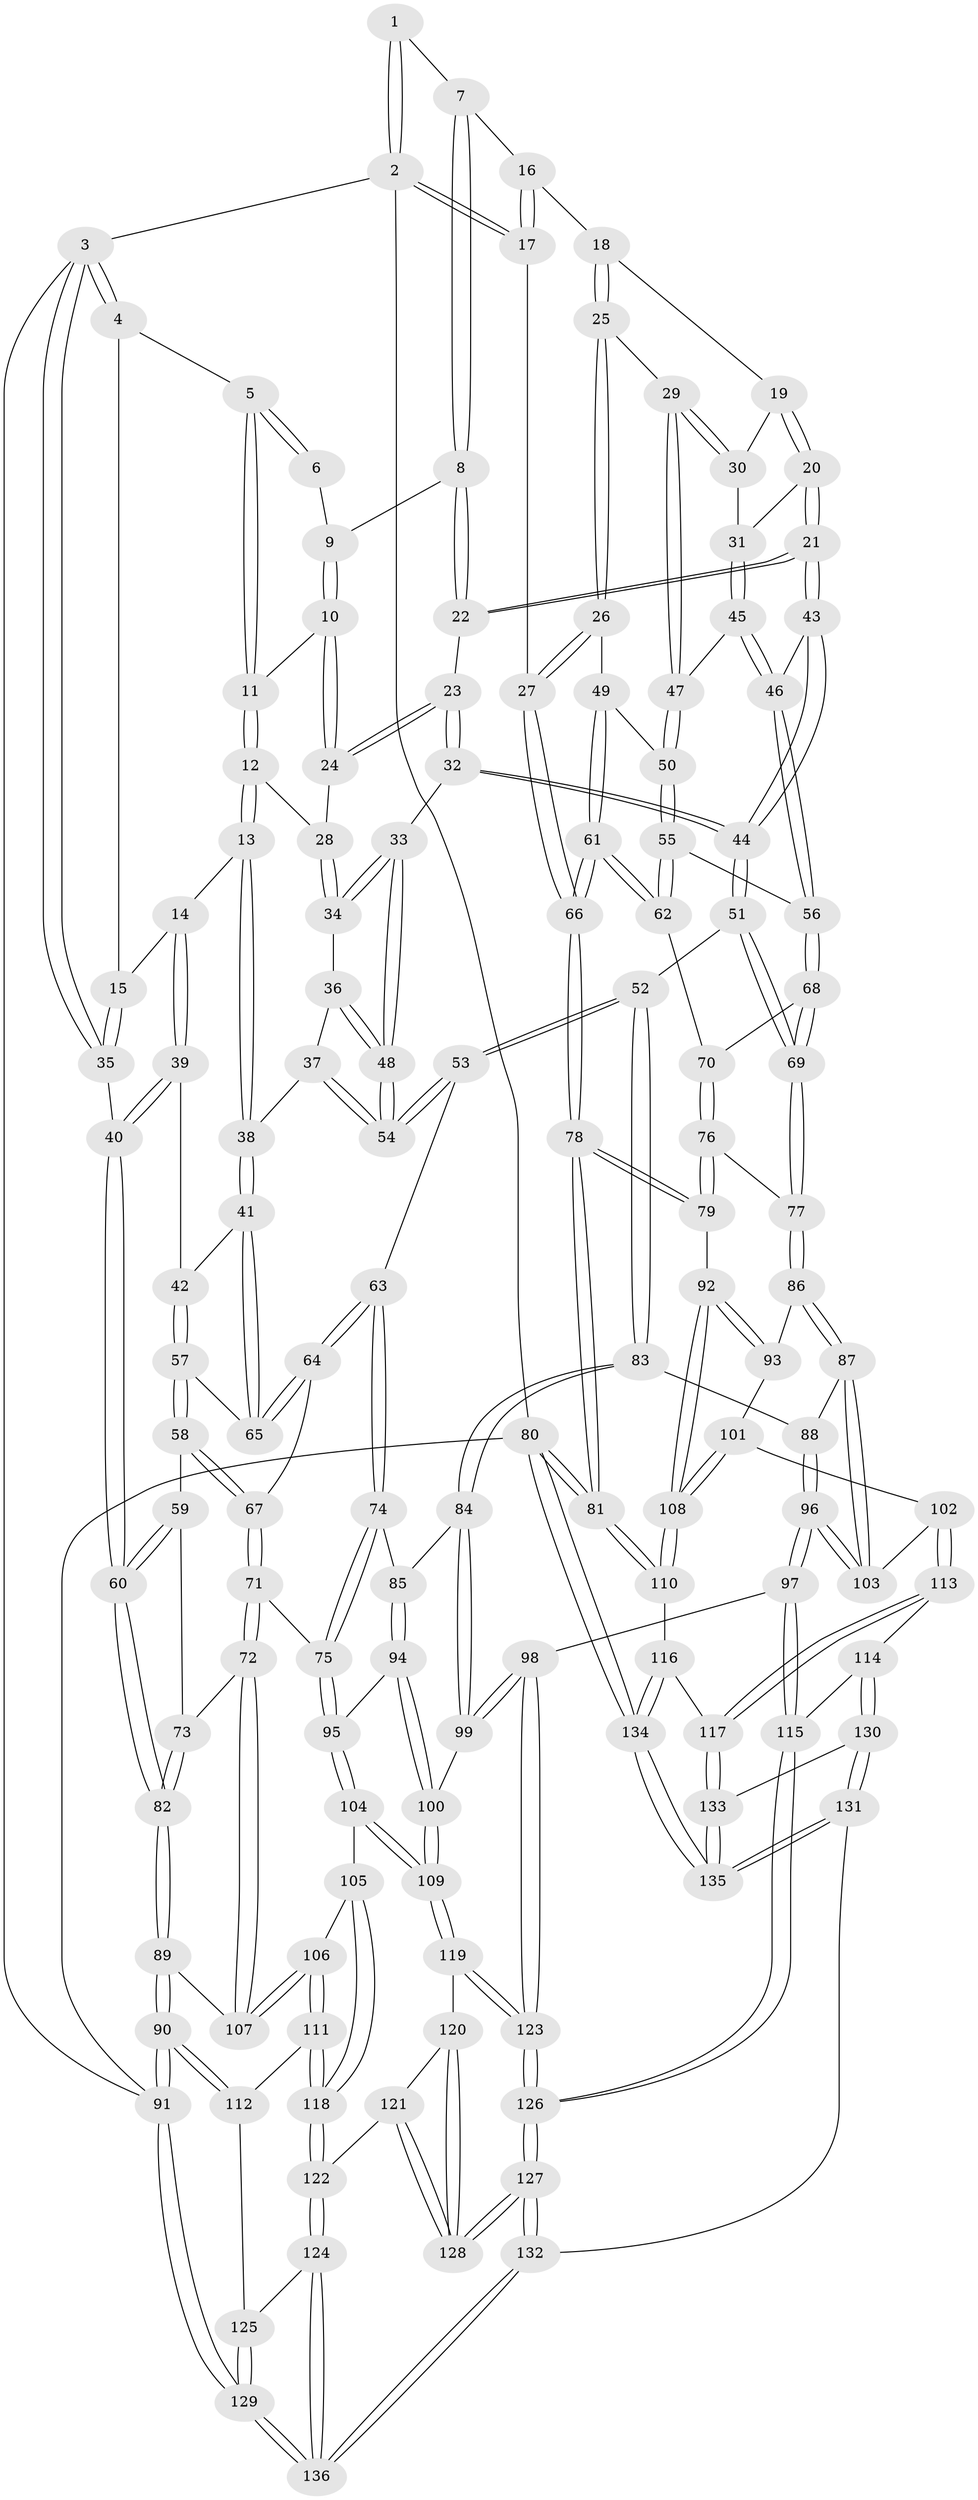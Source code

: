 // Generated by graph-tools (version 1.1) at 2025/38/03/09/25 02:38:33]
// undirected, 136 vertices, 337 edges
graph export_dot {
graph [start="1"]
  node [color=gray90,style=filled];
  1 [pos="+0.7052112634126447+0"];
  2 [pos="+1+0"];
  3 [pos="+0+0"];
  4 [pos="+0.21649753757322365+0"];
  5 [pos="+0.33183573807642097+0"];
  6 [pos="+0.5744004656961202+0"];
  7 [pos="+0.7179352164950727+0.0634324384751943"];
  8 [pos="+0.7010057958019953+0.08470968191013797"];
  9 [pos="+0.5918696732416036+0.08529228148104813"];
  10 [pos="+0.47519910488078543+0.11530631169685437"];
  11 [pos="+0.3965561702386998+0.025551245497208327"];
  12 [pos="+0.2935004539464072+0.22601459500161006"];
  13 [pos="+0.2906676806008037+0.22876773429091996"];
  14 [pos="+0.16287076132468467+0.20810451537418967"];
  15 [pos="+0.1619983527947617+0.1917488133229842"];
  16 [pos="+0.814978075597527+0.10134175020853729"];
  17 [pos="+1+0"];
  18 [pos="+0.8424153926861232+0.16282676882405034"];
  19 [pos="+0.8283724989514801+0.18868906019323234"];
  20 [pos="+0.7630178100579571+0.24727494294393032"];
  21 [pos="+0.6950499331236403+0.24135102348469553"];
  22 [pos="+0.6752412744719947+0.21922243077298595"];
  23 [pos="+0.5584535982952799+0.22824435202313034"];
  24 [pos="+0.47608833152895647+0.11821631169486266"];
  25 [pos="+0.9830297456345944+0.18877285606228822"];
  26 [pos="+1+0.014829876225530161"];
  27 [pos="+1+0"];
  28 [pos="+0.4142697775800458+0.23643702487647061"];
  29 [pos="+0.9244701004755247+0.2782258167932186"];
  30 [pos="+0.8645790097258941+0.24636925056221173"];
  31 [pos="+0.7965866655255323+0.2812790111881207"];
  32 [pos="+0.5367615182256023+0.2789861439013826"];
  33 [pos="+0.5175215931042882+0.29153217980552504"];
  34 [pos="+0.42282365137831374+0.27517984242133"];
  35 [pos="+0+0"];
  36 [pos="+0.40633008728428777+0.2964461983018705"];
  37 [pos="+0.3476562445141437+0.33276948540600954"];
  38 [pos="+0.3188652951900348+0.33152169198759407"];
  39 [pos="+0.146007700404363+0.22762818803871"];
  40 [pos="+0+0.32921623196024685"];
  41 [pos="+0.31215821600019683+0.34044740764368997"];
  42 [pos="+0.17778119733246853+0.3362012513173842"];
  43 [pos="+0.6817028591299655+0.38247740717023543"];
  44 [pos="+0.6474942904210698+0.44408794429829107"];
  45 [pos="+0.8270693847803906+0.3287569937809629"];
  46 [pos="+0.81527010931386+0.3526592890088834"];
  47 [pos="+0.9151996547199523+0.3139700792646784"];
  48 [pos="+0.47583996720222627+0.37004585485389246"];
  49 [pos="+0.9535765963459031+0.3464559874124155"];
  50 [pos="+0.9194430555450913+0.32078722784466046"];
  51 [pos="+0.6461464127559952+0.45286178554356005"];
  52 [pos="+0.5419332947242298+0.5034549644469416"];
  53 [pos="+0.4754157219131037+0.4712368182388439"];
  54 [pos="+0.4634294665174378+0.4228978552735472"];
  55 [pos="+0.890366302953163+0.40830639948019315"];
  56 [pos="+0.8323310542228872+0.4278333960323598"];
  57 [pos="+0.16362150266634287+0.38221972490091277"];
  58 [pos="+0.14674918338289217+0.41736111982902957"];
  59 [pos="+0.12338089825133262+0.4273012194353777"];
  60 [pos="+0+0.36343787340464273"];
  61 [pos="+1+0.43196855335751244"];
  62 [pos="+0.9715732212288561+0.46376074172303194"];
  63 [pos="+0.41562966317326555+0.4906224798949528"];
  64 [pos="+0.2977321943550339+0.4385439879336572"];
  65 [pos="+0.3019418010009857+0.3858936050061528"];
  66 [pos="+1+0.4469306700768974"];
  67 [pos="+0.256023155613251+0.47023513763168995"];
  68 [pos="+0.826444591691895+0.4440313941454434"];
  69 [pos="+0.7618613030487259+0.5302526949082034"];
  70 [pos="+0.9529895308046552+0.4799762152556575"];
  71 [pos="+0.23785342559826758+0.6174138693145241"];
  72 [pos="+0.18438758909994118+0.635168041658672"];
  73 [pos="+0.1312918972403911+0.5189051341674857"];
  74 [pos="+0.3344788144741256+0.6133599781359923"];
  75 [pos="+0.2617425933269579+0.6234636973402716"];
  76 [pos="+0.8899911771900266+0.5753152038003075"];
  77 [pos="+0.7721985203584076+0.5513971526445499"];
  78 [pos="+1+0.6837915160114564"];
  79 [pos="+0.9739740407426761+0.6752275082420213"];
  80 [pos="+1+1"];
  81 [pos="+1+1"];
  82 [pos="+0+0.5532232508932483"];
  83 [pos="+0.5386828220729568+0.5960046158317013"];
  84 [pos="+0.4442891384092707+0.660952210153536"];
  85 [pos="+0.375231321951273+0.6393035324498468"];
  86 [pos="+0.7434172929825438+0.6361352437948831"];
  87 [pos="+0.710520313811343+0.6852426582567835"];
  88 [pos="+0.5739276240759956+0.6413802162998359"];
  89 [pos="+0+0.5570459569160737"];
  90 [pos="+0+0.8017970141847985"];
  91 [pos="+0+1"];
  92 [pos="+0.9675288216314266+0.6809529174910208"];
  93 [pos="+0.8521943849197096+0.6950970214779426"];
  94 [pos="+0.36693604870365965+0.7465841859101748"];
  95 [pos="+0.3154643289392416+0.7500449117207503"];
  96 [pos="+0.5376308592149924+0.8018689423628277"];
  97 [pos="+0.536434412498772+0.8032497528118434"];
  98 [pos="+0.5142180823658542+0.8049844601015299"];
  99 [pos="+0.45776394160696854+0.7884511386223743"];
  100 [pos="+0.4540495306977575+0.7898263634379481"];
  101 [pos="+0.8221009883768667+0.7407688304377981"];
  102 [pos="+0.7181636178949468+0.7422862990085233"];
  103 [pos="+0.7142352802886799+0.7357990543270873"];
  104 [pos="+0.29443392158355874+0.8028311503700893"];
  105 [pos="+0.28786692994281565+0.8118473916959908"];
  106 [pos="+0.13472568353467804+0.6981724800170344"];
  107 [pos="+0.13469436117094724+0.6788698539180263"];
  108 [pos="+0.8951152667977622+0.7975694927147992"];
  109 [pos="+0.448907929701311+0.7946806418923273"];
  110 [pos="+0.8805283637023317+0.8686190806723509"];
  111 [pos="+0.10830708592447244+0.7936215841623862"];
  112 [pos="+0.10608302070513204+0.7966578570898672"];
  113 [pos="+0.7438119259564956+0.8513945588667892"];
  114 [pos="+0.6024875455973059+0.8810691515469085"];
  115 [pos="+0.5951126783626947+0.876882660538865"];
  116 [pos="+0.7716196541308757+0.8675774022403486"];
  117 [pos="+0.751824691870317+0.8596337046665061"];
  118 [pos="+0.2835477355532753+0.8857425296624076"];
  119 [pos="+0.39618108170832406+0.8642665611897712"];
  120 [pos="+0.39579554427126934+0.8644300710119472"];
  121 [pos="+0.30057010307828974+0.8917721998136955"];
  122 [pos="+0.2858424759893766+0.8921494173913849"];
  123 [pos="+0.47212054191362274+0.966016204576326"];
  124 [pos="+0.2586673589284989+0.9470772360842757"];
  125 [pos="+0.09902684794563517+0.8381700038906618"];
  126 [pos="+0.47719079157157834+0.9983739809881731"];
  127 [pos="+0.47098870552576616+1"];
  128 [pos="+0.3962628580090368+0.9624191299449377"];
  129 [pos="+0+1"];
  130 [pos="+0.6094592110823032+0.9117773225327991"];
  131 [pos="+0.5414581402738862+1"];
  132 [pos="+0.48485667222294127+1"];
  133 [pos="+0.6868382613925096+0.9756887378390741"];
  134 [pos="+0.8078824723669428+1"];
  135 [pos="+0.6720503709386753+1"];
  136 [pos="+0.135166715628345+1"];
  1 -- 2;
  1 -- 2;
  1 -- 7;
  2 -- 3;
  2 -- 17;
  2 -- 17;
  2 -- 80;
  3 -- 4;
  3 -- 4;
  3 -- 35;
  3 -- 35;
  3 -- 91;
  4 -- 5;
  4 -- 15;
  5 -- 6;
  5 -- 6;
  5 -- 11;
  5 -- 11;
  6 -- 9;
  7 -- 8;
  7 -- 8;
  7 -- 16;
  8 -- 9;
  8 -- 22;
  8 -- 22;
  9 -- 10;
  9 -- 10;
  10 -- 11;
  10 -- 24;
  10 -- 24;
  11 -- 12;
  11 -- 12;
  12 -- 13;
  12 -- 13;
  12 -- 28;
  13 -- 14;
  13 -- 38;
  13 -- 38;
  14 -- 15;
  14 -- 39;
  14 -- 39;
  15 -- 35;
  15 -- 35;
  16 -- 17;
  16 -- 17;
  16 -- 18;
  17 -- 27;
  18 -- 19;
  18 -- 25;
  18 -- 25;
  19 -- 20;
  19 -- 20;
  19 -- 30;
  20 -- 21;
  20 -- 21;
  20 -- 31;
  21 -- 22;
  21 -- 22;
  21 -- 43;
  21 -- 43;
  22 -- 23;
  23 -- 24;
  23 -- 24;
  23 -- 32;
  23 -- 32;
  24 -- 28;
  25 -- 26;
  25 -- 26;
  25 -- 29;
  26 -- 27;
  26 -- 27;
  26 -- 49;
  27 -- 66;
  27 -- 66;
  28 -- 34;
  28 -- 34;
  29 -- 30;
  29 -- 30;
  29 -- 47;
  29 -- 47;
  30 -- 31;
  31 -- 45;
  31 -- 45;
  32 -- 33;
  32 -- 44;
  32 -- 44;
  33 -- 34;
  33 -- 34;
  33 -- 48;
  33 -- 48;
  34 -- 36;
  35 -- 40;
  36 -- 37;
  36 -- 48;
  36 -- 48;
  37 -- 38;
  37 -- 54;
  37 -- 54;
  38 -- 41;
  38 -- 41;
  39 -- 40;
  39 -- 40;
  39 -- 42;
  40 -- 60;
  40 -- 60;
  41 -- 42;
  41 -- 65;
  41 -- 65;
  42 -- 57;
  42 -- 57;
  43 -- 44;
  43 -- 44;
  43 -- 46;
  44 -- 51;
  44 -- 51;
  45 -- 46;
  45 -- 46;
  45 -- 47;
  46 -- 56;
  46 -- 56;
  47 -- 50;
  47 -- 50;
  48 -- 54;
  48 -- 54;
  49 -- 50;
  49 -- 61;
  49 -- 61;
  50 -- 55;
  50 -- 55;
  51 -- 52;
  51 -- 69;
  51 -- 69;
  52 -- 53;
  52 -- 53;
  52 -- 83;
  52 -- 83;
  53 -- 54;
  53 -- 54;
  53 -- 63;
  55 -- 56;
  55 -- 62;
  55 -- 62;
  56 -- 68;
  56 -- 68;
  57 -- 58;
  57 -- 58;
  57 -- 65;
  58 -- 59;
  58 -- 67;
  58 -- 67;
  59 -- 60;
  59 -- 60;
  59 -- 73;
  60 -- 82;
  60 -- 82;
  61 -- 62;
  61 -- 62;
  61 -- 66;
  61 -- 66;
  62 -- 70;
  63 -- 64;
  63 -- 64;
  63 -- 74;
  63 -- 74;
  64 -- 65;
  64 -- 65;
  64 -- 67;
  66 -- 78;
  66 -- 78;
  67 -- 71;
  67 -- 71;
  68 -- 69;
  68 -- 69;
  68 -- 70;
  69 -- 77;
  69 -- 77;
  70 -- 76;
  70 -- 76;
  71 -- 72;
  71 -- 72;
  71 -- 75;
  72 -- 73;
  72 -- 107;
  72 -- 107;
  73 -- 82;
  73 -- 82;
  74 -- 75;
  74 -- 75;
  74 -- 85;
  75 -- 95;
  75 -- 95;
  76 -- 77;
  76 -- 79;
  76 -- 79;
  77 -- 86;
  77 -- 86;
  78 -- 79;
  78 -- 79;
  78 -- 81;
  78 -- 81;
  79 -- 92;
  80 -- 81;
  80 -- 81;
  80 -- 134;
  80 -- 134;
  80 -- 91;
  81 -- 110;
  81 -- 110;
  82 -- 89;
  82 -- 89;
  83 -- 84;
  83 -- 84;
  83 -- 88;
  84 -- 85;
  84 -- 99;
  84 -- 99;
  85 -- 94;
  85 -- 94;
  86 -- 87;
  86 -- 87;
  86 -- 93;
  87 -- 88;
  87 -- 103;
  87 -- 103;
  88 -- 96;
  88 -- 96;
  89 -- 90;
  89 -- 90;
  89 -- 107;
  90 -- 91;
  90 -- 91;
  90 -- 112;
  90 -- 112;
  91 -- 129;
  91 -- 129;
  92 -- 93;
  92 -- 93;
  92 -- 108;
  92 -- 108;
  93 -- 101;
  94 -- 95;
  94 -- 100;
  94 -- 100;
  95 -- 104;
  95 -- 104;
  96 -- 97;
  96 -- 97;
  96 -- 103;
  96 -- 103;
  97 -- 98;
  97 -- 115;
  97 -- 115;
  98 -- 99;
  98 -- 99;
  98 -- 123;
  98 -- 123;
  99 -- 100;
  100 -- 109;
  100 -- 109;
  101 -- 102;
  101 -- 108;
  101 -- 108;
  102 -- 103;
  102 -- 113;
  102 -- 113;
  104 -- 105;
  104 -- 109;
  104 -- 109;
  105 -- 106;
  105 -- 118;
  105 -- 118;
  106 -- 107;
  106 -- 107;
  106 -- 111;
  106 -- 111;
  108 -- 110;
  108 -- 110;
  109 -- 119;
  109 -- 119;
  110 -- 116;
  111 -- 112;
  111 -- 118;
  111 -- 118;
  112 -- 125;
  113 -- 114;
  113 -- 117;
  113 -- 117;
  114 -- 115;
  114 -- 130;
  114 -- 130;
  115 -- 126;
  115 -- 126;
  116 -- 117;
  116 -- 134;
  116 -- 134;
  117 -- 133;
  117 -- 133;
  118 -- 122;
  118 -- 122;
  119 -- 120;
  119 -- 123;
  119 -- 123;
  120 -- 121;
  120 -- 128;
  120 -- 128;
  121 -- 122;
  121 -- 128;
  121 -- 128;
  122 -- 124;
  122 -- 124;
  123 -- 126;
  123 -- 126;
  124 -- 125;
  124 -- 136;
  124 -- 136;
  125 -- 129;
  125 -- 129;
  126 -- 127;
  126 -- 127;
  127 -- 128;
  127 -- 128;
  127 -- 132;
  127 -- 132;
  129 -- 136;
  129 -- 136;
  130 -- 131;
  130 -- 131;
  130 -- 133;
  131 -- 132;
  131 -- 135;
  131 -- 135;
  132 -- 136;
  132 -- 136;
  133 -- 135;
  133 -- 135;
  134 -- 135;
  134 -- 135;
}

